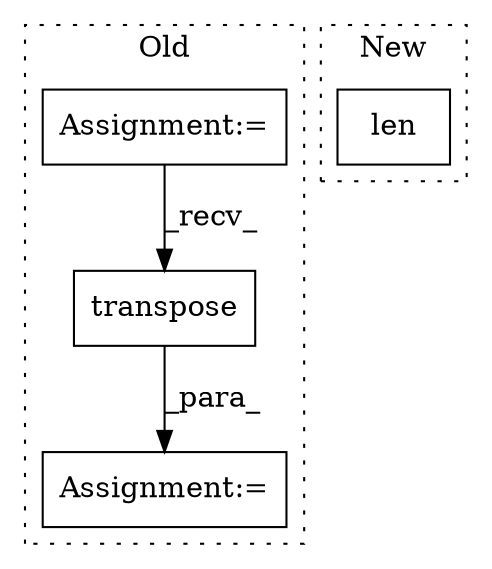 digraph G {
subgraph cluster0 {
1 [label="transpose" a="32" s="1300,1313" l="10,1" shape="box"];
3 [label="Assignment:=" a="7" s="1295" l="1" shape="box"];
4 [label="Assignment:=" a="7" s="1230" l="1" shape="box"];
label = "Old";
style="dotted";
}
subgraph cluster1 {
2 [label="len" a="32" s="1231,1244" l="4,1" shape="box"];
label = "New";
style="dotted";
}
1 -> 3 [label="_para_"];
4 -> 1 [label="_recv_"];
}